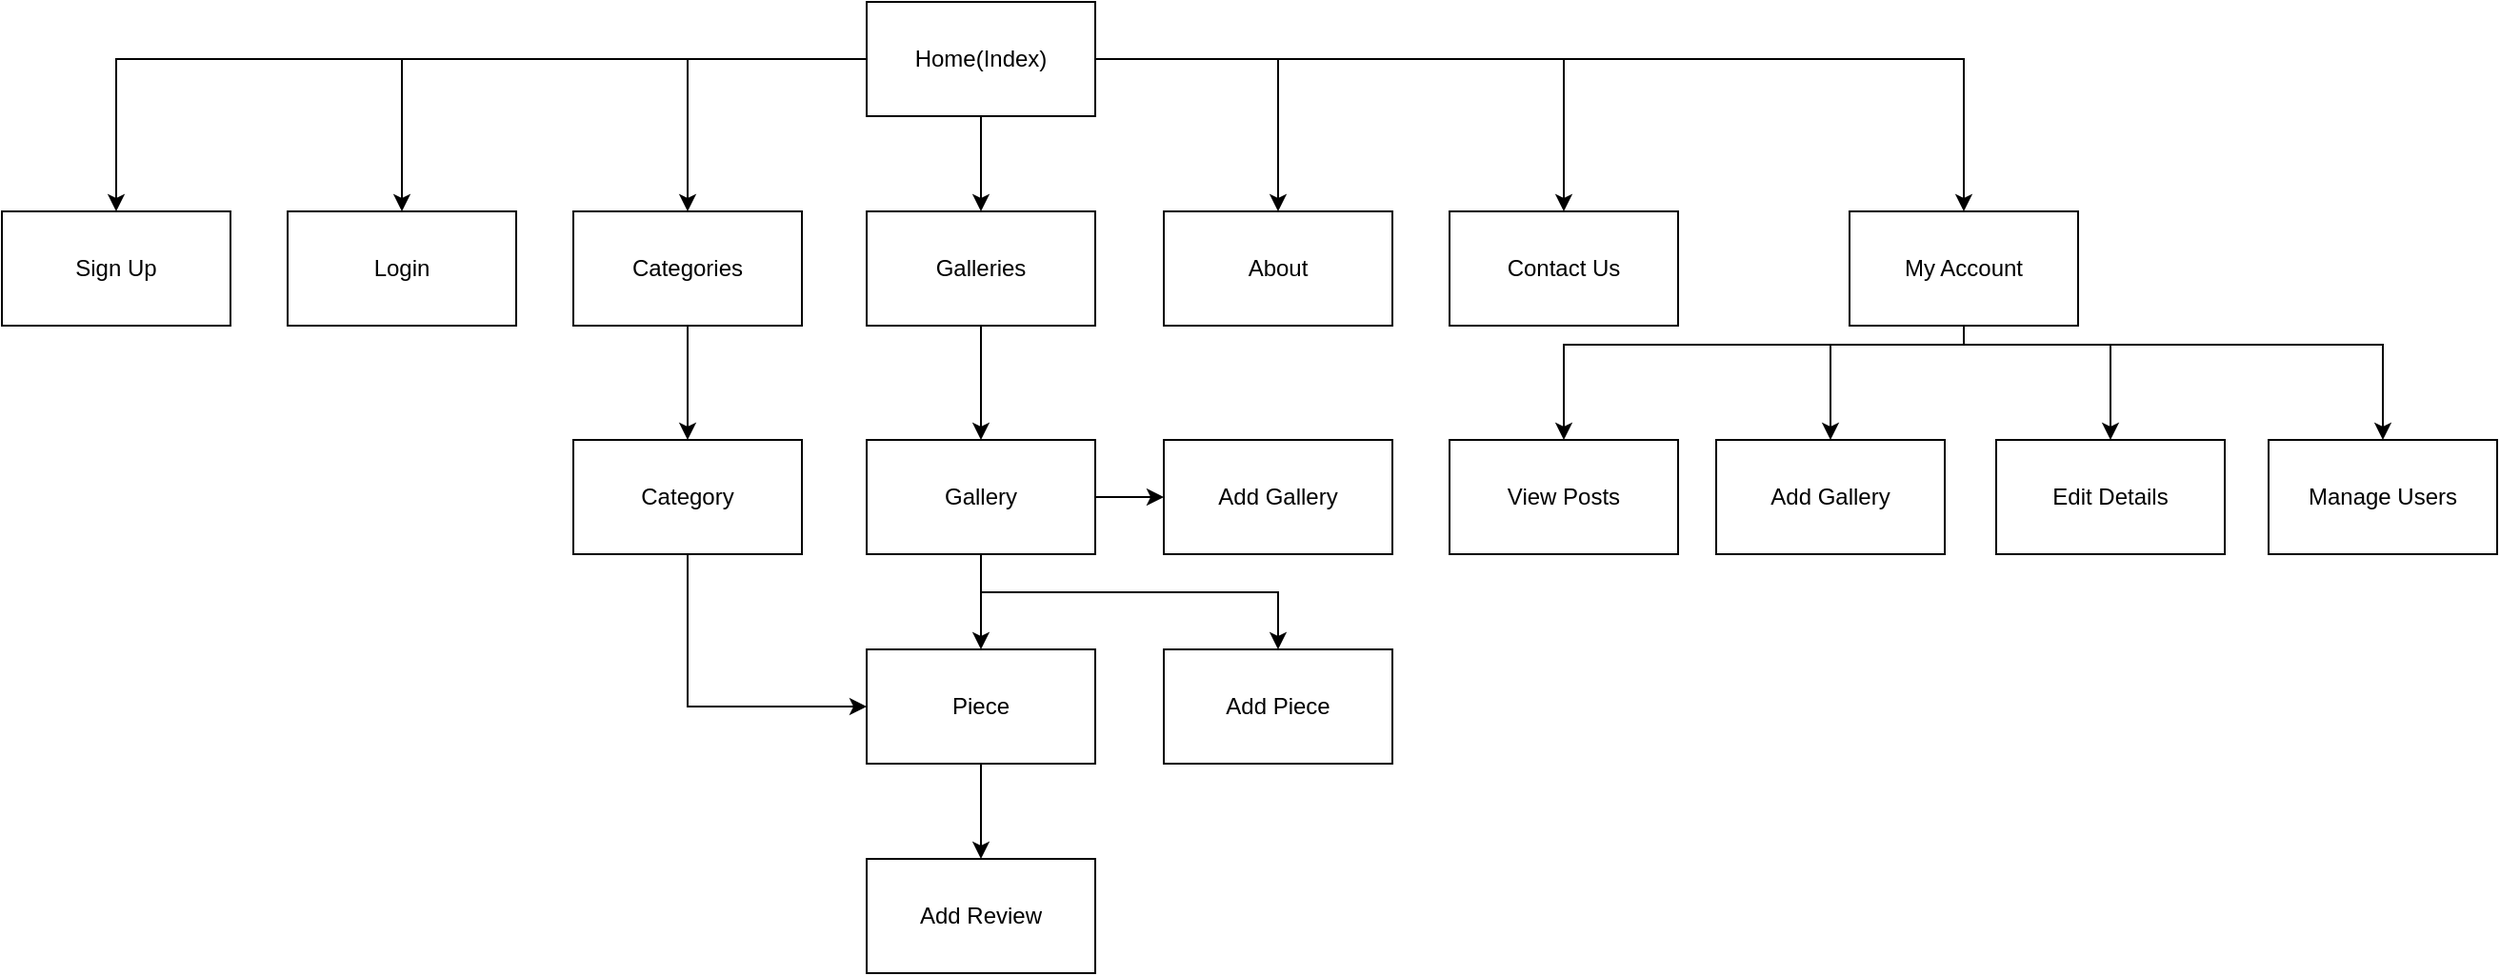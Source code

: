 <mxfile version="16.6.3" type="github">
  <diagram id="zOlCcA-92T-VcKjqOryV" name="Page-1">
    <mxGraphModel dx="1751" dy="973" grid="1" gridSize="10" guides="1" tooltips="1" connect="1" arrows="1" fold="1" page="1" pageScale="1" pageWidth="827" pageHeight="1169" math="0" shadow="0">
      <root>
        <mxCell id="0" />
        <mxCell id="1" parent="0" />
        <mxCell id="s-o-5gXYuguMBwGhF1Fa-25" style="edgeStyle=orthogonalEdgeStyle;rounded=0;orthogonalLoop=1;jettySize=auto;html=1;exitX=0.5;exitY=1;exitDx=0;exitDy=0;entryX=0.5;entryY=0;entryDx=0;entryDy=0;" parent="1" source="s-o-5gXYuguMBwGhF1Fa-1" target="s-o-5gXYuguMBwGhF1Fa-12" edge="1">
          <mxGeometry relative="1" as="geometry" />
        </mxCell>
        <mxCell id="s-o-5gXYuguMBwGhF1Fa-26" style="edgeStyle=orthogonalEdgeStyle;rounded=0;orthogonalLoop=1;jettySize=auto;html=1;exitX=0;exitY=0.5;exitDx=0;exitDy=0;entryX=0.5;entryY=0;entryDx=0;entryDy=0;" parent="1" source="s-o-5gXYuguMBwGhF1Fa-1" target="s-o-5gXYuguMBwGhF1Fa-10" edge="1">
          <mxGeometry relative="1" as="geometry" />
        </mxCell>
        <mxCell id="s-o-5gXYuguMBwGhF1Fa-29" style="edgeStyle=orthogonalEdgeStyle;rounded=0;orthogonalLoop=1;jettySize=auto;html=1;entryX=0.5;entryY=0;entryDx=0;entryDy=0;" parent="1" source="s-o-5gXYuguMBwGhF1Fa-1" target="s-o-5gXYuguMBwGhF1Fa-2" edge="1">
          <mxGeometry relative="1" as="geometry" />
        </mxCell>
        <mxCell id="s-o-5gXYuguMBwGhF1Fa-30" style="edgeStyle=orthogonalEdgeStyle;rounded=0;orthogonalLoop=1;jettySize=auto;html=1;entryX=0.5;entryY=0;entryDx=0;entryDy=0;" parent="1" source="s-o-5gXYuguMBwGhF1Fa-1" target="s-o-5gXYuguMBwGhF1Fa-4" edge="1">
          <mxGeometry relative="1" as="geometry" />
        </mxCell>
        <mxCell id="s-o-5gXYuguMBwGhF1Fa-31" style="edgeStyle=orthogonalEdgeStyle;rounded=0;orthogonalLoop=1;jettySize=auto;html=1;entryX=0.5;entryY=0;entryDx=0;entryDy=0;" parent="1" source="s-o-5gXYuguMBwGhF1Fa-1" target="s-o-5gXYuguMBwGhF1Fa-23" edge="1">
          <mxGeometry relative="1" as="geometry" />
        </mxCell>
        <mxCell id="s-o-5gXYuguMBwGhF1Fa-32" style="edgeStyle=orthogonalEdgeStyle;rounded=0;orthogonalLoop=1;jettySize=auto;html=1;entryX=0.5;entryY=0;entryDx=0;entryDy=0;" parent="1" source="s-o-5gXYuguMBwGhF1Fa-1" target="s-o-5gXYuguMBwGhF1Fa-3" edge="1">
          <mxGeometry relative="1" as="geometry" />
        </mxCell>
        <mxCell id="s-o-5gXYuguMBwGhF1Fa-33" style="edgeStyle=orthogonalEdgeStyle;rounded=0;orthogonalLoop=1;jettySize=auto;html=1;entryX=0.5;entryY=0;entryDx=0;entryDy=0;" parent="1" source="s-o-5gXYuguMBwGhF1Fa-1" target="s-o-5gXYuguMBwGhF1Fa-24" edge="1">
          <mxGeometry relative="1" as="geometry" />
        </mxCell>
        <mxCell id="s-o-5gXYuguMBwGhF1Fa-1" value="Home(Index)" style="rounded=0;whiteSpace=wrap;html=1;" parent="1" vertex="1">
          <mxGeometry x="354" y="10" width="120" height="60" as="geometry" />
        </mxCell>
        <mxCell id="s-o-5gXYuguMBwGhF1Fa-2" value="Login" style="rounded=0;whiteSpace=wrap;html=1;" parent="1" vertex="1">
          <mxGeometry x="50" y="120" width="120" height="60" as="geometry" />
        </mxCell>
        <mxCell id="s-o-5gXYuguMBwGhF1Fa-34" style="edgeStyle=orthogonalEdgeStyle;rounded=0;orthogonalLoop=1;jettySize=auto;html=1;entryX=0.5;entryY=0;entryDx=0;entryDy=0;" parent="1" target="s-o-5gXYuguMBwGhF1Fa-8" edge="1">
          <mxGeometry relative="1" as="geometry">
            <mxPoint x="910" y="190" as="sourcePoint" />
            <Array as="points">
              <mxPoint x="870" y="190" />
              <mxPoint x="1150" y="190" />
            </Array>
          </mxGeometry>
        </mxCell>
        <mxCell id="s-o-5gXYuguMBwGhF1Fa-35" style="edgeStyle=orthogonalEdgeStyle;rounded=0;orthogonalLoop=1;jettySize=auto;html=1;entryX=0.5;entryY=0;entryDx=0;entryDy=0;" parent="1" source="s-o-5gXYuguMBwGhF1Fa-3" target="s-o-5gXYuguMBwGhF1Fa-9" edge="1">
          <mxGeometry relative="1" as="geometry">
            <Array as="points">
              <mxPoint x="930" y="190" />
              <mxPoint x="1007" y="190" />
            </Array>
          </mxGeometry>
        </mxCell>
        <mxCell id="s-o-5gXYuguMBwGhF1Fa-36" style="edgeStyle=orthogonalEdgeStyle;rounded=0;orthogonalLoop=1;jettySize=auto;html=1;entryX=0.5;entryY=0;entryDx=0;entryDy=0;" parent="1" source="s-o-5gXYuguMBwGhF1Fa-3" target="s-o-5gXYuguMBwGhF1Fa-7" edge="1">
          <mxGeometry relative="1" as="geometry">
            <Array as="points">
              <mxPoint x="780" y="190" />
              <mxPoint x="570" y="190" />
            </Array>
          </mxGeometry>
        </mxCell>
        <mxCell id="s-o-5gXYuguMBwGhF1Fa-37" style="edgeStyle=orthogonalEdgeStyle;rounded=0;orthogonalLoop=1;jettySize=auto;html=1;entryX=0.5;entryY=0;entryDx=0;entryDy=0;" parent="1" source="s-o-5gXYuguMBwGhF1Fa-3" target="s-o-5gXYuguMBwGhF1Fa-5" edge="1">
          <mxGeometry relative="1" as="geometry">
            <Array as="points">
              <mxPoint x="780" y="190" />
              <mxPoint x="1000" y="190" />
            </Array>
          </mxGeometry>
        </mxCell>
        <mxCell id="s-o-5gXYuguMBwGhF1Fa-3" value="&lt;div&gt;My Account&lt;/div&gt;" style="rounded=0;whiteSpace=wrap;html=1;" parent="1" vertex="1">
          <mxGeometry x="870" y="120" width="120" height="60" as="geometry" />
        </mxCell>
        <mxCell id="s-o-5gXYuguMBwGhF1Fa-4" value="Sign Up" style="rounded=0;whiteSpace=wrap;html=1;" parent="1" vertex="1">
          <mxGeometry x="-100" y="120" width="120" height="60" as="geometry" />
        </mxCell>
        <mxCell id="s-o-5gXYuguMBwGhF1Fa-5" value="Add Gallery" style="rounded=0;whiteSpace=wrap;html=1;" parent="1" vertex="1">
          <mxGeometry x="800" y="240" width="120" height="60" as="geometry" />
        </mxCell>
        <mxCell id="s-o-5gXYuguMBwGhF1Fa-6" value="Add Piece" style="rounded=0;whiteSpace=wrap;html=1;" parent="1" vertex="1">
          <mxGeometry x="510" y="350" width="120" height="60" as="geometry" />
        </mxCell>
        <mxCell id="s-o-5gXYuguMBwGhF1Fa-7" value="View Posts" style="rounded=0;whiteSpace=wrap;html=1;" parent="1" vertex="1">
          <mxGeometry x="660" y="240" width="120" height="60" as="geometry" />
        </mxCell>
        <mxCell id="s-o-5gXYuguMBwGhF1Fa-8" value="Manage Users" style="rounded=0;whiteSpace=wrap;html=1;" parent="1" vertex="1">
          <mxGeometry x="1090" y="240" width="120" height="60" as="geometry" />
        </mxCell>
        <mxCell id="s-o-5gXYuguMBwGhF1Fa-9" value="Edit Details" style="rounded=0;whiteSpace=wrap;html=1;" parent="1" vertex="1">
          <mxGeometry x="947" y="240" width="120" height="60" as="geometry" />
        </mxCell>
        <mxCell id="s-o-5gXYuguMBwGhF1Fa-19" style="edgeStyle=orthogonalEdgeStyle;rounded=0;orthogonalLoop=1;jettySize=auto;html=1;exitX=0.5;exitY=1;exitDx=0;exitDy=0;entryX=0.5;entryY=0;entryDx=0;entryDy=0;" parent="1" source="s-o-5gXYuguMBwGhF1Fa-10" target="s-o-5gXYuguMBwGhF1Fa-11" edge="1">
          <mxGeometry relative="1" as="geometry" />
        </mxCell>
        <mxCell id="s-o-5gXYuguMBwGhF1Fa-10" value="Categories" style="rounded=0;whiteSpace=wrap;html=1;" parent="1" vertex="1">
          <mxGeometry x="200" y="120" width="120" height="60" as="geometry" />
        </mxCell>
        <mxCell id="s-o-5gXYuguMBwGhF1Fa-20" style="edgeStyle=orthogonalEdgeStyle;rounded=0;orthogonalLoop=1;jettySize=auto;html=1;exitX=0.5;exitY=1;exitDx=0;exitDy=0;entryX=0;entryY=0.5;entryDx=0;entryDy=0;" parent="1" source="s-o-5gXYuguMBwGhF1Fa-11" target="s-o-5gXYuguMBwGhF1Fa-15" edge="1">
          <mxGeometry relative="1" as="geometry" />
        </mxCell>
        <mxCell id="s-o-5gXYuguMBwGhF1Fa-11" value="Category" style="rounded=0;whiteSpace=wrap;html=1;" parent="1" vertex="1">
          <mxGeometry x="200" y="240" width="120" height="60" as="geometry" />
        </mxCell>
        <mxCell id="s-o-5gXYuguMBwGhF1Fa-14" value="" style="edgeStyle=orthogonalEdgeStyle;rounded=0;orthogonalLoop=1;jettySize=auto;html=1;" parent="1" source="s-o-5gXYuguMBwGhF1Fa-12" target="s-o-5gXYuguMBwGhF1Fa-13" edge="1">
          <mxGeometry relative="1" as="geometry" />
        </mxCell>
        <mxCell id="s-o-5gXYuguMBwGhF1Fa-12" value="Galleries" style="rounded=0;whiteSpace=wrap;html=1;" parent="1" vertex="1">
          <mxGeometry x="354" y="120" width="120" height="60" as="geometry" />
        </mxCell>
        <mxCell id="s-o-5gXYuguMBwGhF1Fa-18" style="edgeStyle=orthogonalEdgeStyle;rounded=0;orthogonalLoop=1;jettySize=auto;html=1;exitX=0.5;exitY=1;exitDx=0;exitDy=0;" parent="1" source="s-o-5gXYuguMBwGhF1Fa-13" target="s-o-5gXYuguMBwGhF1Fa-15" edge="1">
          <mxGeometry relative="1" as="geometry" />
        </mxCell>
        <mxCell id="s-o-5gXYuguMBwGhF1Fa-21" style="edgeStyle=orthogonalEdgeStyle;rounded=0;orthogonalLoop=1;jettySize=auto;html=1;entryX=0.5;entryY=0;entryDx=0;entryDy=0;exitX=0.5;exitY=1;exitDx=0;exitDy=0;" parent="1" source="s-o-5gXYuguMBwGhF1Fa-13" target="s-o-5gXYuguMBwGhF1Fa-6" edge="1">
          <mxGeometry relative="1" as="geometry">
            <Array as="points">
              <mxPoint x="414" y="320" />
              <mxPoint x="570" y="320" />
            </Array>
          </mxGeometry>
        </mxCell>
        <mxCell id="8t-ISdGKPEdPAOQoRQgy-4" style="edgeStyle=orthogonalEdgeStyle;rounded=0;orthogonalLoop=1;jettySize=auto;html=1;exitX=1;exitY=0.5;exitDx=0;exitDy=0;entryX=0;entryY=0.5;entryDx=0;entryDy=0;" edge="1" parent="1" source="s-o-5gXYuguMBwGhF1Fa-13" target="8t-ISdGKPEdPAOQoRQgy-3">
          <mxGeometry relative="1" as="geometry" />
        </mxCell>
        <mxCell id="s-o-5gXYuguMBwGhF1Fa-13" value="Gallery" style="rounded=0;whiteSpace=wrap;html=1;" parent="1" vertex="1">
          <mxGeometry x="354" y="240" width="120" height="60" as="geometry" />
        </mxCell>
        <mxCell id="s-o-5gXYuguMBwGhF1Fa-17" value="" style="edgeStyle=orthogonalEdgeStyle;rounded=0;orthogonalLoop=1;jettySize=auto;html=1;" parent="1" source="s-o-5gXYuguMBwGhF1Fa-15" target="s-o-5gXYuguMBwGhF1Fa-16" edge="1">
          <mxGeometry relative="1" as="geometry" />
        </mxCell>
        <mxCell id="s-o-5gXYuguMBwGhF1Fa-15" value="Piece" style="rounded=0;whiteSpace=wrap;html=1;" parent="1" vertex="1">
          <mxGeometry x="354" y="350" width="120" height="60" as="geometry" />
        </mxCell>
        <mxCell id="s-o-5gXYuguMBwGhF1Fa-16" value="Add Review" style="rounded=0;whiteSpace=wrap;html=1;" parent="1" vertex="1">
          <mxGeometry x="354" y="460" width="120" height="60" as="geometry" />
        </mxCell>
        <mxCell id="s-o-5gXYuguMBwGhF1Fa-23" value="About" style="rounded=0;whiteSpace=wrap;html=1;" parent="1" vertex="1">
          <mxGeometry x="510" y="120" width="120" height="60" as="geometry" />
        </mxCell>
        <mxCell id="s-o-5gXYuguMBwGhF1Fa-24" value="Contact Us" style="rounded=0;whiteSpace=wrap;html=1;" parent="1" vertex="1">
          <mxGeometry x="660" y="120" width="120" height="60" as="geometry" />
        </mxCell>
        <mxCell id="8t-ISdGKPEdPAOQoRQgy-1" style="edgeStyle=orthogonalEdgeStyle;rounded=0;orthogonalLoop=1;jettySize=auto;html=1;exitX=0.5;exitY=1;exitDx=0;exitDy=0;" edge="1" parent="1" source="s-o-5gXYuguMBwGhF1Fa-5" target="s-o-5gXYuguMBwGhF1Fa-5">
          <mxGeometry relative="1" as="geometry" />
        </mxCell>
        <mxCell id="8t-ISdGKPEdPAOQoRQgy-3" value="Add Gallery" style="rounded=0;whiteSpace=wrap;html=1;" vertex="1" parent="1">
          <mxGeometry x="510" y="240" width="120" height="60" as="geometry" />
        </mxCell>
      </root>
    </mxGraphModel>
  </diagram>
</mxfile>
